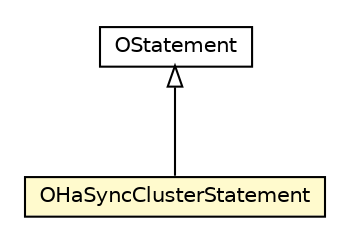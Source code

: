 #!/usr/local/bin/dot
#
# Class diagram 
# Generated by UMLGraph version R5_6-24-gf6e263 (http://www.umlgraph.org/)
#

digraph G {
	edge [fontname="Helvetica",fontsize=10,labelfontname="Helvetica",labelfontsize=10];
	node [fontname="Helvetica",fontsize=10,shape=plaintext];
	nodesep=0.25;
	ranksep=0.5;
	// com.orientechnologies.orient.core.sql.parser.OStatement
	c3564702 [label=<<table title="com.orientechnologies.orient.core.sql.parser.OStatement" border="0" cellborder="1" cellspacing="0" cellpadding="2" port="p" href="./OStatement.html">
		<tr><td><table border="0" cellspacing="0" cellpadding="1">
<tr><td align="center" balign="center"> OStatement </td></tr>
		</table></td></tr>
		</table>>, URL="./OStatement.html", fontname="Helvetica", fontcolor="black", fontsize=10.0];
	// com.orientechnologies.orient.core.sql.parser.OHaSyncClusterStatement
	c3564793 [label=<<table title="com.orientechnologies.orient.core.sql.parser.OHaSyncClusterStatement" border="0" cellborder="1" cellspacing="0" cellpadding="2" port="p" bgcolor="lemonChiffon" href="./OHaSyncClusterStatement.html">
		<tr><td><table border="0" cellspacing="0" cellpadding="1">
<tr><td align="center" balign="center"> OHaSyncClusterStatement </td></tr>
		</table></td></tr>
		</table>>, URL="./OHaSyncClusterStatement.html", fontname="Helvetica", fontcolor="black", fontsize=10.0];
	//com.orientechnologies.orient.core.sql.parser.OHaSyncClusterStatement extends com.orientechnologies.orient.core.sql.parser.OStatement
	c3564702:p -> c3564793:p [dir=back,arrowtail=empty];
}

